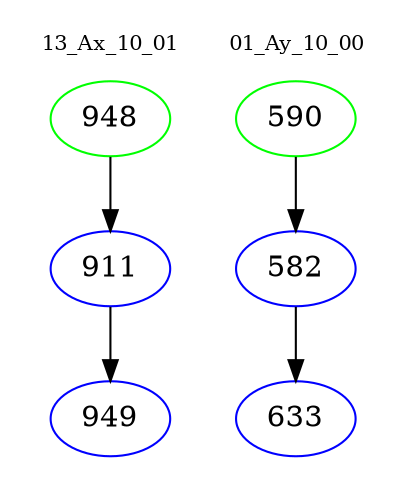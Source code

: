 digraph{
subgraph cluster_0 {
color = white
label = "13_Ax_10_01";
fontsize=10;
T0_948 [label="948", color="green"]
T0_948 -> T0_911 [color="black"]
T0_911 [label="911", color="blue"]
T0_911 -> T0_949 [color="black"]
T0_949 [label="949", color="blue"]
}
subgraph cluster_1 {
color = white
label = "01_Ay_10_00";
fontsize=10;
T1_590 [label="590", color="green"]
T1_590 -> T1_582 [color="black"]
T1_582 [label="582", color="blue"]
T1_582 -> T1_633 [color="black"]
T1_633 [label="633", color="blue"]
}
}
